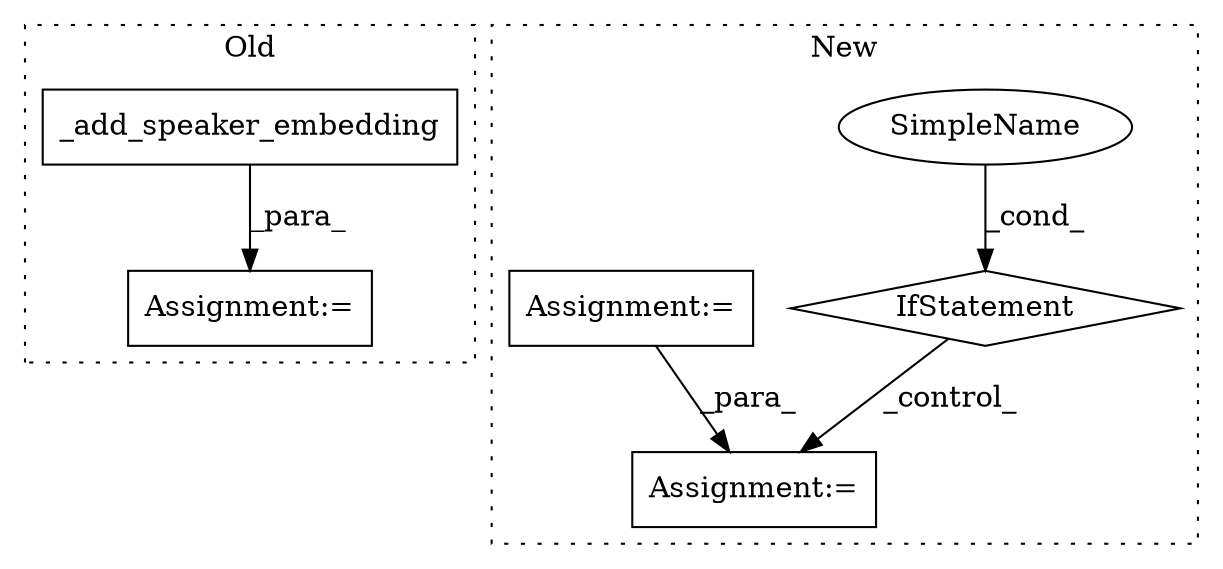 digraph G {
subgraph cluster0 {
1 [label="_add_speaker_embedding" a="32" s="3216,3278" l="23,1" shape="box"];
5 [label="Assignment:=" a="7" s="3210" l="1" shape="box"];
label = "Old";
style="dotted";
}
subgraph cluster1 {
2 [label="IfStatement" a="25" s="3943,3966" l="4,2" shape="diamond"];
3 [label="SimpleName" a="42" s="" l="" shape="ellipse"];
4 [label="Assignment:=" a="7" s="4091" l="1" shape="box"];
6 [label="Assignment:=" a="7" s="3016" l="12" shape="box"];
label = "New";
style="dotted";
}
1 -> 5 [label="_para_"];
2 -> 4 [label="_control_"];
3 -> 2 [label="_cond_"];
6 -> 4 [label="_para_"];
}